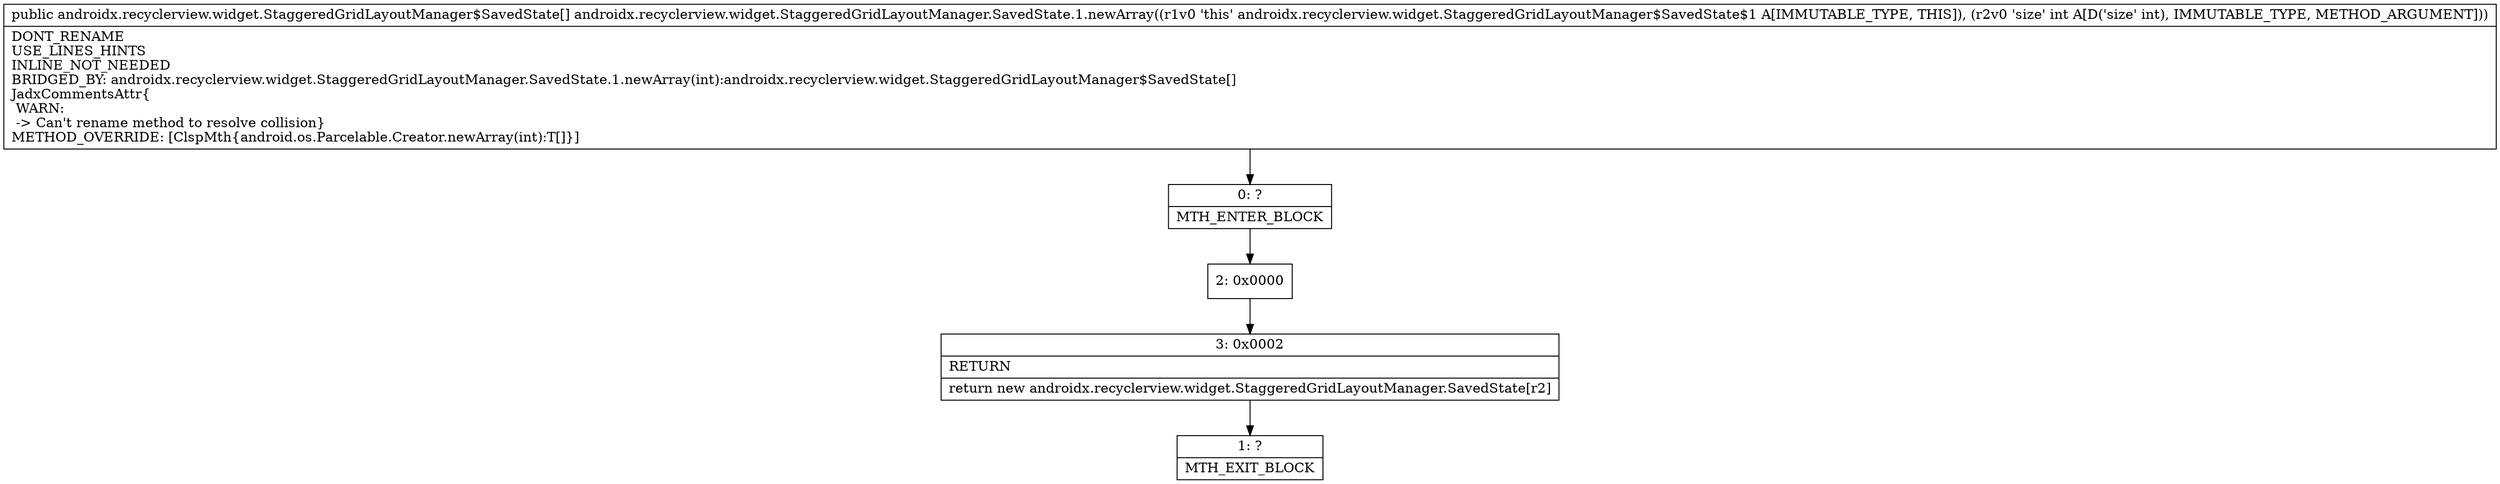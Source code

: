digraph "CFG forandroidx.recyclerview.widget.StaggeredGridLayoutManager.SavedState.1.newArray(I)[Landroidx\/recyclerview\/widget\/StaggeredGridLayoutManager$SavedState;" {
Node_0 [shape=record,label="{0\:\ ?|MTH_ENTER_BLOCK\l}"];
Node_2 [shape=record,label="{2\:\ 0x0000}"];
Node_3 [shape=record,label="{3\:\ 0x0002|RETURN\l|return new androidx.recyclerview.widget.StaggeredGridLayoutManager.SavedState[r2]\l}"];
Node_1 [shape=record,label="{1\:\ ?|MTH_EXIT_BLOCK\l}"];
MethodNode[shape=record,label="{public androidx.recyclerview.widget.StaggeredGridLayoutManager$SavedState[] androidx.recyclerview.widget.StaggeredGridLayoutManager.SavedState.1.newArray((r1v0 'this' androidx.recyclerview.widget.StaggeredGridLayoutManager$SavedState$1 A[IMMUTABLE_TYPE, THIS]), (r2v0 'size' int A[D('size' int), IMMUTABLE_TYPE, METHOD_ARGUMENT]))  | DONT_RENAME\lUSE_LINES_HINTS\lINLINE_NOT_NEEDED\lBRIDGED_BY: androidx.recyclerview.widget.StaggeredGridLayoutManager.SavedState.1.newArray(int):androidx.recyclerview.widget.StaggeredGridLayoutManager$SavedState[]\lJadxCommentsAttr\{\l WARN: \l \-\> Can't rename method to resolve collision\}\lMETHOD_OVERRIDE: [ClspMth\{android.os.Parcelable.Creator.newArray(int):T[]\}]\l}"];
MethodNode -> Node_0;Node_0 -> Node_2;
Node_2 -> Node_3;
Node_3 -> Node_1;
}

